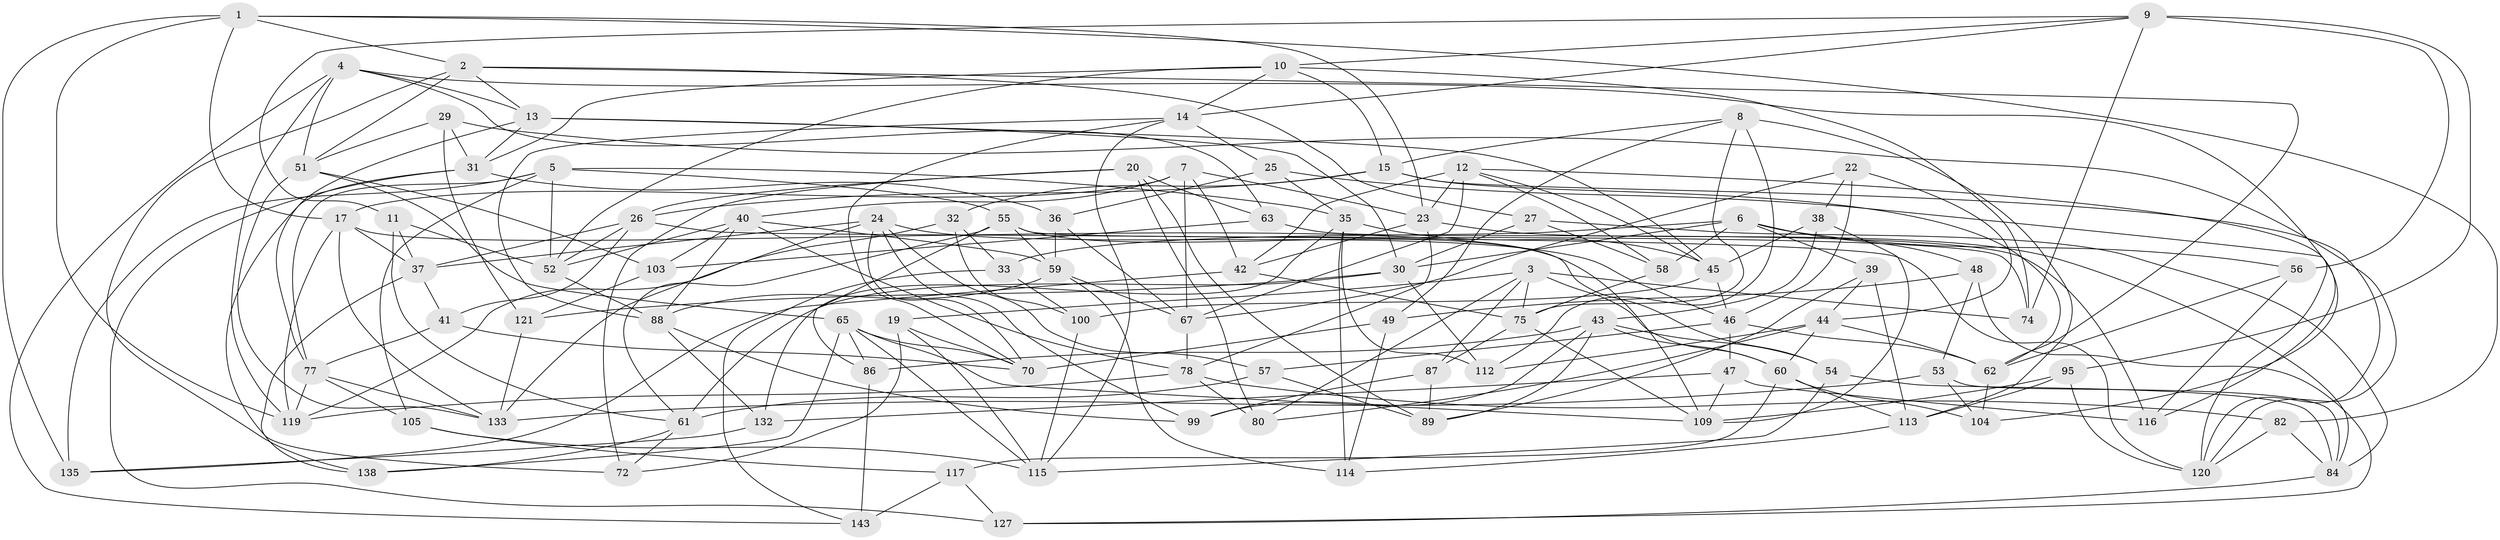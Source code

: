 // original degree distribution, {4: 1.0}
// Generated by graph-tools (version 1.1) at 2025/42/03/06/25 10:42:19]
// undirected, 94 vertices, 236 edges
graph export_dot {
graph [start="1"]
  node [color=gray90,style=filled];
  1 [super="+83"];
  2 [super="+111"];
  3 [super="+142"];
  4 [super="+85"];
  5 [super="+18"];
  6 [super="+125"];
  7 [super="+34"];
  8 [super="+16"];
  9 [super="+136"];
  10 [super="+130"];
  11;
  12 [super="+97"];
  13 [super="+110"];
  14 [super="+64"];
  15 [super="+28"];
  17 [super="+21"];
  19;
  20 [super="+122"];
  22;
  23 [super="+91"];
  24 [super="+66"];
  25;
  26 [super="+141"];
  27;
  29;
  30 [super="+96"];
  31 [super="+73"];
  32;
  33;
  35 [super="+134"];
  36;
  37 [super="+102"];
  38;
  39;
  40 [super="+79"];
  41;
  42 [super="+50"];
  43 [super="+108"];
  44 [super="+98"];
  45 [super="+68"];
  46 [super="+71"];
  47;
  48;
  49;
  51 [super="+90"];
  52 [super="+126"];
  53;
  54;
  55 [super="+69"];
  56;
  57;
  58;
  59 [super="+123"];
  60 [super="+94"];
  61 [super="+107"];
  62 [super="+92"];
  63;
  65 [super="+137"];
  67 [super="+106"];
  70 [super="+81"];
  72;
  74;
  75 [super="+76"];
  77 [super="+93"];
  78 [super="+128"];
  80;
  82;
  84 [super="+124"];
  86;
  87;
  88 [super="+118"];
  89 [super="+101"];
  95;
  99;
  100;
  103;
  104;
  105;
  109 [super="+131"];
  112;
  113 [super="+129"];
  114;
  115 [super="+144"];
  116;
  117;
  119 [super="+139"];
  120 [super="+145"];
  121;
  127;
  132;
  133 [super="+140"];
  135;
  138;
  143;
  1 -- 82;
  1 -- 17;
  1 -- 2;
  1 -- 119;
  1 -- 135;
  1 -- 23;
  2 -- 138;
  2 -- 51;
  2 -- 62;
  2 -- 27;
  2 -- 13;
  3 -- 87;
  3 -- 74;
  3 -- 60;
  3 -- 80;
  3 -- 75;
  3 -- 19;
  4 -- 63;
  4 -- 143;
  4 -- 104;
  4 -- 51;
  4 -- 13;
  4 -- 119;
  5 -- 52;
  5 -- 135;
  5 -- 105;
  5 -- 55;
  5 -- 35;
  5 -- 77;
  6 -- 39;
  6 -- 58;
  6 -- 56;
  6 -- 48;
  6 -- 33;
  6 -- 30;
  7 -- 23;
  7 -- 40;
  7 -- 17;
  7 -- 42 [weight=2];
  7 -- 67;
  8 -- 49;
  8 -- 75;
  8 -- 113 [weight=2];
  8 -- 112;
  8 -- 15;
  9 -- 56;
  9 -- 11;
  9 -- 14;
  9 -- 10;
  9 -- 74;
  9 -- 95;
  10 -- 52;
  10 -- 14;
  10 -- 15;
  10 -- 74;
  10 -- 31;
  11 -- 52;
  11 -- 61;
  11 -- 37;
  12 -- 116;
  12 -- 58;
  12 -- 45;
  12 -- 67;
  12 -- 42;
  12 -- 23;
  13 -- 30;
  13 -- 31;
  13 -- 45;
  13 -- 77;
  14 -- 70;
  14 -- 115;
  14 -- 88;
  14 -- 25;
  15 -- 32;
  15 -- 62;
  15 -- 26;
  15 -- 120;
  17 -- 54;
  17 -- 37;
  17 -- 133;
  17 -- 119;
  19 -- 115;
  19 -- 72;
  19 -- 70;
  20 -- 72;
  20 -- 63;
  20 -- 89 [weight=2];
  20 -- 80;
  20 -- 26;
  22 -- 44;
  22 -- 38;
  22 -- 46;
  22 -- 67;
  23 -- 42;
  23 -- 78;
  23 -- 84;
  24 -- 133;
  24 -- 70;
  24 -- 57;
  24 -- 99;
  24 -- 37;
  24 -- 46;
  25 -- 36;
  25 -- 35;
  25 -- 120;
  26 -- 41;
  26 -- 120;
  26 -- 52;
  26 -- 37;
  27 -- 84;
  27 -- 58;
  27 -- 30;
  29 -- 121;
  29 -- 51;
  29 -- 120;
  29 -- 31;
  30 -- 61;
  30 -- 112;
  30 -- 121;
  31 -- 72;
  31 -- 127;
  31 -- 36;
  32 -- 119;
  32 -- 33;
  32 -- 100;
  33 -- 143;
  33 -- 100;
  35 -- 112;
  35 -- 114;
  35 -- 45;
  35 -- 132;
  36 -- 67;
  36 -- 59;
  37 -- 138;
  37 -- 41;
  38 -- 43;
  38 -- 109;
  38 -- 45;
  39 -- 44;
  39 -- 113;
  39 -- 89;
  40 -- 88;
  40 -- 52;
  40 -- 78;
  40 -- 103;
  40 -- 59;
  41 -- 70;
  41 -- 77;
  42 -- 75;
  42 -- 135;
  43 -- 89;
  43 -- 86;
  43 -- 99;
  43 -- 54;
  43 -- 60;
  44 -- 112;
  44 -- 60;
  44 -- 80;
  44 -- 62;
  45 -- 100;
  45 -- 46;
  46 -- 62;
  46 -- 57;
  46 -- 47;
  47 -- 132;
  47 -- 109;
  47 -- 116;
  48 -- 127;
  48 -- 49;
  48 -- 53;
  49 -- 114;
  49 -- 70;
  51 -- 103;
  51 -- 65;
  51 -- 133;
  52 -- 88;
  53 -- 104;
  53 -- 133;
  53 -- 84;
  54 -- 115;
  54 -- 84;
  55 -- 109;
  55 -- 74;
  55 -- 61;
  55 -- 86;
  55 -- 59;
  56 -- 62;
  56 -- 116;
  57 -- 89;
  57 -- 61;
  58 -- 75;
  59 -- 114;
  59 -- 67;
  59 -- 88;
  60 -- 117;
  60 -- 104;
  60 -- 113;
  61 -- 138;
  61 -- 72;
  62 -- 104;
  63 -- 103;
  63 -- 116;
  65 -- 86;
  65 -- 138;
  65 -- 115;
  65 -- 109;
  65 -- 70;
  67 -- 78;
  75 -- 109;
  75 -- 87;
  77 -- 119;
  77 -- 105;
  77 -- 133;
  78 -- 80;
  78 -- 82;
  78 -- 119;
  82 -- 84;
  82 -- 120;
  84 -- 127;
  86 -- 143;
  87 -- 99;
  87 -- 89;
  88 -- 132;
  88 -- 99;
  95 -- 120;
  95 -- 109;
  95 -- 113;
  100 -- 115;
  103 -- 121;
  105 -- 117;
  105 -- 115;
  113 -- 114;
  117 -- 143;
  117 -- 127;
  121 -- 133;
  132 -- 135;
}
